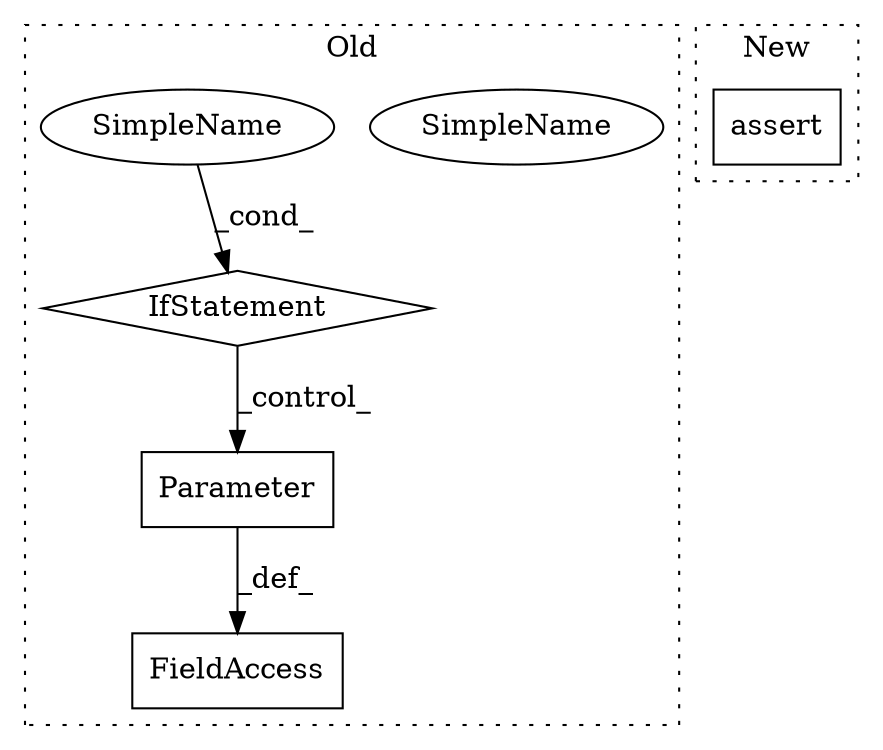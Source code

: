 digraph G {
subgraph cluster0 {
1 [label="Parameter" a="32" s="60509,60541" l="10,1" shape="box"];
3 [label="FieldAccess" a="22" s="60489" l="10" shape="box"];
4 [label="IfStatement" a="25" s="60425,60444" l="4,2" shape="diamond"];
5 [label="SimpleName" a="42" s="60429" l="15" shape="ellipse"];
6 [label="SimpleName" a="42" s="60429" l="15" shape="ellipse"];
label = "Old";
style="dotted";
}
subgraph cluster1 {
2 [label="assert" a="32" s="60350,60388" l="12,1" shape="box"];
label = "New";
style="dotted";
}
1 -> 3 [label="_def_"];
4 -> 1 [label="_control_"];
6 -> 4 [label="_cond_"];
}